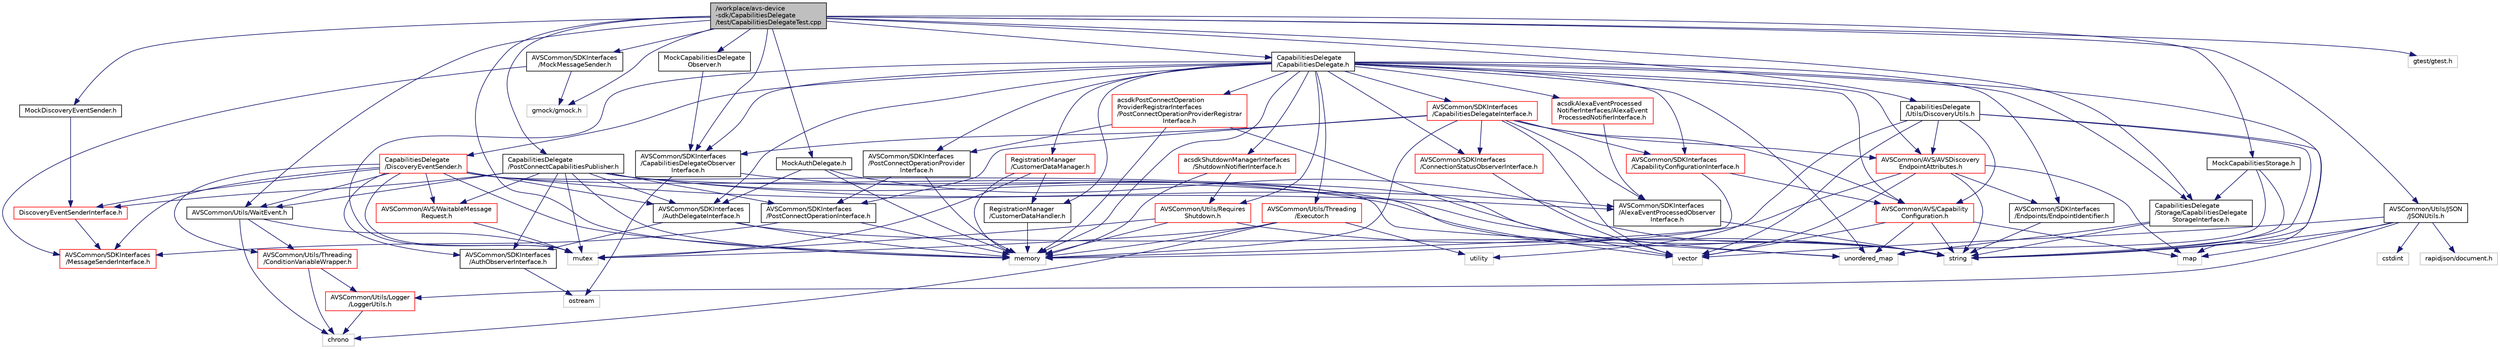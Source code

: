 digraph "/workplace/avs-device-sdk/CapabilitiesDelegate/test/CapabilitiesDelegateTest.cpp"
{
  edge [fontname="Helvetica",fontsize="10",labelfontname="Helvetica",labelfontsize="10"];
  node [fontname="Helvetica",fontsize="10",shape=record];
  Node0 [label="/workplace/avs-device\l-sdk/CapabilitiesDelegate\l/test/CapabilitiesDelegateTest.cpp",height=0.2,width=0.4,color="black", fillcolor="grey75", style="filled", fontcolor="black"];
  Node0 -> Node1 [color="midnightblue",fontsize="10",style="solid",fontname="Helvetica"];
  Node1 [label="memory",height=0.2,width=0.4,color="grey75", fillcolor="white", style="filled"];
  Node0 -> Node2 [color="midnightblue",fontsize="10",style="solid",fontname="Helvetica"];
  Node2 [label="gtest/gtest.h",height=0.2,width=0.4,color="grey75", fillcolor="white", style="filled"];
  Node0 -> Node3 [color="midnightblue",fontsize="10",style="solid",fontname="Helvetica"];
  Node3 [label="gmock/gmock.h",height=0.2,width=0.4,color="grey75", fillcolor="white", style="filled"];
  Node0 -> Node4 [color="midnightblue",fontsize="10",style="solid",fontname="Helvetica"];
  Node4 [label="AVSCommon/SDKInterfaces\l/CapabilitiesDelegateObserver\lInterface.h",height=0.2,width=0.4,color="black", fillcolor="white", style="filled",URL="$_capabilities_delegate_observer_interface_8h.html"];
  Node4 -> Node5 [color="midnightblue",fontsize="10",style="solid",fontname="Helvetica"];
  Node5 [label="ostream",height=0.2,width=0.4,color="grey75", fillcolor="white", style="filled"];
  Node4 -> Node6 [color="midnightblue",fontsize="10",style="solid",fontname="Helvetica"];
  Node6 [label="vector",height=0.2,width=0.4,color="grey75", fillcolor="white", style="filled"];
  Node0 -> Node7 [color="midnightblue",fontsize="10",style="solid",fontname="Helvetica"];
  Node7 [label="AVSCommon/SDKInterfaces\l/MockMessageSender.h",height=0.2,width=0.4,color="black", fillcolor="white", style="filled",URL="$_mock_message_sender_8h.html"];
  Node7 -> Node8 [color="midnightblue",fontsize="10",style="solid",fontname="Helvetica"];
  Node8 [label="AVSCommon/SDKInterfaces\l/MessageSenderInterface.h",height=0.2,width=0.4,color="red", fillcolor="white", style="filled",URL="$_message_sender_interface_8h.html"];
  Node7 -> Node3 [color="midnightblue",fontsize="10",style="solid",fontname="Helvetica"];
  Node0 -> Node21 [color="midnightblue",fontsize="10",style="solid",fontname="Helvetica"];
  Node21 [label="AVSCommon/Utils/JSON\l/JSONUtils.h",height=0.2,width=0.4,color="black", fillcolor="white", style="filled",URL="$_j_s_o_n_utils_8h.html"];
  Node21 -> Node22 [color="midnightblue",fontsize="10",style="solid",fontname="Helvetica"];
  Node22 [label="cstdint",height=0.2,width=0.4,color="grey75", fillcolor="white", style="filled"];
  Node21 -> Node23 [color="midnightblue",fontsize="10",style="solid",fontname="Helvetica"];
  Node23 [label="map",height=0.2,width=0.4,color="grey75", fillcolor="white", style="filled"];
  Node21 -> Node13 [color="midnightblue",fontsize="10",style="solid",fontname="Helvetica"];
  Node13 [label="string",height=0.2,width=0.4,color="grey75", fillcolor="white", style="filled"];
  Node21 -> Node6 [color="midnightblue",fontsize="10",style="solid",fontname="Helvetica"];
  Node21 -> Node24 [color="midnightblue",fontsize="10",style="solid",fontname="Helvetica"];
  Node24 [label="rapidjson/document.h",height=0.2,width=0.4,color="grey75", fillcolor="white", style="filled"];
  Node21 -> Node25 [color="midnightblue",fontsize="10",style="solid",fontname="Helvetica"];
  Node25 [label="AVSCommon/Utils/Logger\l/LoggerUtils.h",height=0.2,width=0.4,color="red", fillcolor="white", style="filled",URL="$_logger_utils_8h.html"];
  Node25 -> Node16 [color="midnightblue",fontsize="10",style="solid",fontname="Helvetica"];
  Node16 [label="chrono",height=0.2,width=0.4,color="grey75", fillcolor="white", style="filled"];
  Node0 -> Node39 [color="midnightblue",fontsize="10",style="solid",fontname="Helvetica"];
  Node39 [label="AVSCommon/Utils/WaitEvent.h",height=0.2,width=0.4,color="black", fillcolor="white", style="filled",URL="$_wait_event_8h.html"];
  Node39 -> Node16 [color="midnightblue",fontsize="10",style="solid",fontname="Helvetica"];
  Node39 -> Node12 [color="midnightblue",fontsize="10",style="solid",fontname="Helvetica"];
  Node12 [label="mutex",height=0.2,width=0.4,color="grey75", fillcolor="white", style="filled"];
  Node39 -> Node40 [color="midnightblue",fontsize="10",style="solid",fontname="Helvetica"];
  Node40 [label="AVSCommon/Utils/Threading\l/ConditionVariableWrapper.h",height=0.2,width=0.4,color="red", fillcolor="white", style="filled",URL="$_condition_variable_wrapper_8h.html"];
  Node40 -> Node16 [color="midnightblue",fontsize="10",style="solid",fontname="Helvetica"];
  Node40 -> Node25 [color="midnightblue",fontsize="10",style="solid",fontname="Helvetica"];
  Node0 -> Node55 [color="midnightblue",fontsize="10",style="solid",fontname="Helvetica"];
  Node55 [label="CapabilitiesDelegate\l/CapabilitiesDelegate.h",height=0.2,width=0.4,color="black", fillcolor="white", style="filled",URL="$_capabilities_delegate_8h.html"];
  Node55 -> Node44 [color="midnightblue",fontsize="10",style="solid",fontname="Helvetica"];
  Node44 [label="unordered_map",height=0.2,width=0.4,color="grey75", fillcolor="white", style="filled"];
  Node55 -> Node1 [color="midnightblue",fontsize="10",style="solid",fontname="Helvetica"];
  Node55 -> Node12 [color="midnightblue",fontsize="10",style="solid",fontname="Helvetica"];
  Node55 -> Node13 [color="midnightblue",fontsize="10",style="solid",fontname="Helvetica"];
  Node55 -> Node56 [color="midnightblue",fontsize="10",style="solid",fontname="Helvetica"];
  Node56 [label="CapabilitiesDelegate\l/DiscoveryEventSender.h",height=0.2,width=0.4,color="red", fillcolor="white", style="filled",URL="$_discovery_event_sender_8h.html"];
  Node56 -> Node1 [color="midnightblue",fontsize="10",style="solid",fontname="Helvetica"];
  Node56 -> Node12 [color="midnightblue",fontsize="10",style="solid",fontname="Helvetica"];
  Node56 -> Node13 [color="midnightblue",fontsize="10",style="solid",fontname="Helvetica"];
  Node56 -> Node44 [color="midnightblue",fontsize="10",style="solid",fontname="Helvetica"];
  Node56 -> Node57 [color="midnightblue",fontsize="10",style="solid",fontname="Helvetica"];
  Node57 [label="AVSCommon/AVS/WaitableMessage\lRequest.h",height=0.2,width=0.4,color="red", fillcolor="white", style="filled",URL="$_waitable_message_request_8h.html"];
  Node57 -> Node12 [color="midnightblue",fontsize="10",style="solid",fontname="Helvetica"];
  Node56 -> Node58 [color="midnightblue",fontsize="10",style="solid",fontname="Helvetica"];
  Node58 [label="AVSCommon/SDKInterfaces\l/AlexaEventProcessedObserver\lInterface.h",height=0.2,width=0.4,color="black", fillcolor="white", style="filled",URL="$_alexa_event_processed_observer_interface_8h.html"];
  Node58 -> Node13 [color="midnightblue",fontsize="10",style="solid",fontname="Helvetica"];
  Node56 -> Node59 [color="midnightblue",fontsize="10",style="solid",fontname="Helvetica"];
  Node59 [label="AVSCommon/SDKInterfaces\l/AuthDelegateInterface.h",height=0.2,width=0.4,color="black", fillcolor="white", style="filled",URL="$_auth_delegate_interface_8h.html"];
  Node59 -> Node1 [color="midnightblue",fontsize="10",style="solid",fontname="Helvetica"];
  Node59 -> Node13 [color="midnightblue",fontsize="10",style="solid",fontname="Helvetica"];
  Node59 -> Node60 [color="midnightblue",fontsize="10",style="solid",fontname="Helvetica"];
  Node60 [label="AVSCommon/SDKInterfaces\l/AuthObserverInterface.h",height=0.2,width=0.4,color="black", fillcolor="white", style="filled",URL="$_auth_observer_interface_8h.html"];
  Node60 -> Node5 [color="midnightblue",fontsize="10",style="solid",fontname="Helvetica"];
  Node56 -> Node60 [color="midnightblue",fontsize="10",style="solid",fontname="Helvetica"];
  Node56 -> Node8 [color="midnightblue",fontsize="10",style="solid",fontname="Helvetica"];
  Node56 -> Node40 [color="midnightblue",fontsize="10",style="solid",fontname="Helvetica"];
  Node56 -> Node39 [color="midnightblue",fontsize="10",style="solid",fontname="Helvetica"];
  Node56 -> Node61 [color="midnightblue",fontsize="10",style="solid",fontname="Helvetica"];
  Node61 [label="DiscoveryEventSenderInterface.h",height=0.2,width=0.4,color="red", fillcolor="white", style="filled",URL="$_discovery_event_sender_interface_8h.html"];
  Node61 -> Node8 [color="midnightblue",fontsize="10",style="solid",fontname="Helvetica"];
  Node55 -> Node63 [color="midnightblue",fontsize="10",style="solid",fontname="Helvetica"];
  Node63 [label="CapabilitiesDelegate\l/Storage/CapabilitiesDelegate\lStorageInterface.h",height=0.2,width=0.4,color="black", fillcolor="white", style="filled",URL="$_capabilities_delegate_storage_interface_8h.html"];
  Node63 -> Node13 [color="midnightblue",fontsize="10",style="solid",fontname="Helvetica"];
  Node63 -> Node44 [color="midnightblue",fontsize="10",style="solid",fontname="Helvetica"];
  Node55 -> Node64 [color="midnightblue",fontsize="10",style="solid",fontname="Helvetica"];
  Node64 [label="acsdkAlexaEventProcessed\lNotifierInterfaces/AlexaEvent\lProcessedNotifierInterface.h",height=0.2,width=0.4,color="red", fillcolor="white", style="filled",URL="$_alexa_event_processed_notifier_interface_8h.html"];
  Node64 -> Node58 [color="midnightblue",fontsize="10",style="solid",fontname="Helvetica"];
  Node55 -> Node66 [color="midnightblue",fontsize="10",style="solid",fontname="Helvetica"];
  Node66 [label="acsdkPostConnectOperation\lProviderRegistrarInterfaces\l/PostConnectOperationProviderRegistrar\lInterface.h",height=0.2,width=0.4,color="red", fillcolor="white", style="filled",URL="$_post_connect_operation_provider_registrar_interface_8h.html"];
  Node66 -> Node1 [color="midnightblue",fontsize="10",style="solid",fontname="Helvetica"];
  Node66 -> Node6 [color="midnightblue",fontsize="10",style="solid",fontname="Helvetica"];
  Node66 -> Node67 [color="midnightblue",fontsize="10",style="solid",fontname="Helvetica"];
  Node67 [label="AVSCommon/SDKInterfaces\l/PostConnectOperationProvider\lInterface.h",height=0.2,width=0.4,color="black", fillcolor="white", style="filled",URL="$_post_connect_operation_provider_interface_8h.html"];
  Node67 -> Node1 [color="midnightblue",fontsize="10",style="solid",fontname="Helvetica"];
  Node67 -> Node68 [color="midnightblue",fontsize="10",style="solid",fontname="Helvetica"];
  Node68 [label="AVSCommon/SDKInterfaces\l/PostConnectOperationInterface.h",height=0.2,width=0.4,color="black", fillcolor="white", style="filled",URL="$_post_connect_operation_interface_8h.html"];
  Node68 -> Node1 [color="midnightblue",fontsize="10",style="solid",fontname="Helvetica"];
  Node68 -> Node8 [color="midnightblue",fontsize="10",style="solid",fontname="Helvetica"];
  Node55 -> Node70 [color="midnightblue",fontsize="10",style="solid",fontname="Helvetica"];
  Node70 [label="acsdkShutdownManagerInterfaces\l/ShutdownNotifierInterface.h",height=0.2,width=0.4,color="red", fillcolor="white", style="filled",URL="$_shutdown_notifier_interface_8h.html"];
  Node70 -> Node1 [color="midnightblue",fontsize="10",style="solid",fontname="Helvetica"];
  Node70 -> Node71 [color="midnightblue",fontsize="10",style="solid",fontname="Helvetica"];
  Node71 [label="AVSCommon/Utils/Requires\lShutdown.h",height=0.2,width=0.4,color="red", fillcolor="white", style="filled",URL="$_requires_shutdown_8h.html"];
  Node71 -> Node1 [color="midnightblue",fontsize="10",style="solid",fontname="Helvetica"];
  Node71 -> Node12 [color="midnightblue",fontsize="10",style="solid",fontname="Helvetica"];
  Node71 -> Node13 [color="midnightblue",fontsize="10",style="solid",fontname="Helvetica"];
  Node55 -> Node72 [color="midnightblue",fontsize="10",style="solid",fontname="Helvetica"];
  Node72 [label="AVSCommon/AVS/AVSDiscovery\lEndpointAttributes.h",height=0.2,width=0.4,color="red", fillcolor="white", style="filled",URL="$_a_v_s_discovery_endpoint_attributes_8h.html"];
  Node72 -> Node23 [color="midnightblue",fontsize="10",style="solid",fontname="Helvetica"];
  Node72 -> Node1 [color="midnightblue",fontsize="10",style="solid",fontname="Helvetica"];
  Node72 -> Node13 [color="midnightblue",fontsize="10",style="solid",fontname="Helvetica"];
  Node72 -> Node6 [color="midnightblue",fontsize="10",style="solid",fontname="Helvetica"];
  Node72 -> Node73 [color="midnightblue",fontsize="10",style="solid",fontname="Helvetica"];
  Node73 [label="AVSCommon/SDKInterfaces\l/Endpoints/EndpointIdentifier.h",height=0.2,width=0.4,color="black", fillcolor="white", style="filled",URL="$_endpoint_identifier_8h.html"];
  Node73 -> Node13 [color="midnightblue",fontsize="10",style="solid",fontname="Helvetica"];
  Node55 -> Node74 [color="midnightblue",fontsize="10",style="solid",fontname="Helvetica"];
  Node74 [label="AVSCommon/AVS/Capability\lConfiguration.h",height=0.2,width=0.4,color="red", fillcolor="white", style="filled",URL="$_capability_configuration_8h.html"];
  Node74 -> Node23 [color="midnightblue",fontsize="10",style="solid",fontname="Helvetica"];
  Node74 -> Node13 [color="midnightblue",fontsize="10",style="solid",fontname="Helvetica"];
  Node74 -> Node44 [color="midnightblue",fontsize="10",style="solid",fontname="Helvetica"];
  Node74 -> Node6 [color="midnightblue",fontsize="10",style="solid",fontname="Helvetica"];
  Node55 -> Node59 [color="midnightblue",fontsize="10",style="solid",fontname="Helvetica"];
  Node55 -> Node75 [color="midnightblue",fontsize="10",style="solid",fontname="Helvetica"];
  Node75 [label="AVSCommon/SDKInterfaces\l/CapabilityConfigurationInterface.h",height=0.2,width=0.4,color="red", fillcolor="white", style="filled",URL="$_capability_configuration_interface_8h.html"];
  Node75 -> Node1 [color="midnightblue",fontsize="10",style="solid",fontname="Helvetica"];
  Node75 -> Node74 [color="midnightblue",fontsize="10",style="solid",fontname="Helvetica"];
  Node55 -> Node76 [color="midnightblue",fontsize="10",style="solid",fontname="Helvetica"];
  Node76 [label="AVSCommon/SDKInterfaces\l/CapabilitiesDelegateInterface.h",height=0.2,width=0.4,color="red", fillcolor="white", style="filled",URL="$_capabilities_delegate_interface_8h.html"];
  Node76 -> Node1 [color="midnightblue",fontsize="10",style="solid",fontname="Helvetica"];
  Node76 -> Node6 [color="midnightblue",fontsize="10",style="solid",fontname="Helvetica"];
  Node76 -> Node72 [color="midnightblue",fontsize="10",style="solid",fontname="Helvetica"];
  Node76 -> Node74 [color="midnightblue",fontsize="10",style="solid",fontname="Helvetica"];
  Node76 -> Node58 [color="midnightblue",fontsize="10",style="solid",fontname="Helvetica"];
  Node76 -> Node75 [color="midnightblue",fontsize="10",style="solid",fontname="Helvetica"];
  Node76 -> Node4 [color="midnightblue",fontsize="10",style="solid",fontname="Helvetica"];
  Node76 -> Node78 [color="midnightblue",fontsize="10",style="solid",fontname="Helvetica"];
  Node78 [label="AVSCommon/SDKInterfaces\l/ConnectionStatusObserverInterface.h",height=0.2,width=0.4,color="red", fillcolor="white", style="filled",URL="$_connection_status_observer_interface_8h.html"];
  Node78 -> Node6 [color="midnightblue",fontsize="10",style="solid",fontname="Helvetica"];
  Node76 -> Node68 [color="midnightblue",fontsize="10",style="solid",fontname="Helvetica"];
  Node55 -> Node4 [color="midnightblue",fontsize="10",style="solid",fontname="Helvetica"];
  Node55 -> Node78 [color="midnightblue",fontsize="10",style="solid",fontname="Helvetica"];
  Node55 -> Node73 [color="midnightblue",fontsize="10",style="solid",fontname="Helvetica"];
  Node55 -> Node67 [color="midnightblue",fontsize="10",style="solid",fontname="Helvetica"];
  Node55 -> Node71 [color="midnightblue",fontsize="10",style="solid",fontname="Helvetica"];
  Node55 -> Node79 [color="midnightblue",fontsize="10",style="solid",fontname="Helvetica"];
  Node79 [label="AVSCommon/Utils/Threading\l/Executor.h",height=0.2,width=0.4,color="red", fillcolor="white", style="filled",URL="$_executor_8h.html"];
  Node79 -> Node16 [color="midnightblue",fontsize="10",style="solid",fontname="Helvetica"];
  Node79 -> Node1 [color="midnightblue",fontsize="10",style="solid",fontname="Helvetica"];
  Node79 -> Node12 [color="midnightblue",fontsize="10",style="solid",fontname="Helvetica"];
  Node79 -> Node47 [color="midnightblue",fontsize="10",style="solid",fontname="Helvetica"];
  Node47 [label="utility",height=0.2,width=0.4,color="grey75", fillcolor="white", style="filled"];
  Node55 -> Node85 [color="midnightblue",fontsize="10",style="solid",fontname="Helvetica"];
  Node85 [label="RegistrationManager\l/CustomerDataHandler.h",height=0.2,width=0.4,color="black", fillcolor="white", style="filled",URL="$_customer_data_handler_8h.html"];
  Node85 -> Node1 [color="midnightblue",fontsize="10",style="solid",fontname="Helvetica"];
  Node55 -> Node86 [color="midnightblue",fontsize="10",style="solid",fontname="Helvetica"];
  Node86 [label="RegistrationManager\l/CustomerDataManager.h",height=0.2,width=0.4,color="red", fillcolor="white", style="filled",URL="$_customer_data_manager_8h.html"];
  Node86 -> Node1 [color="midnightblue",fontsize="10",style="solid",fontname="Helvetica"];
  Node86 -> Node12 [color="midnightblue",fontsize="10",style="solid",fontname="Helvetica"];
  Node86 -> Node85 [color="midnightblue",fontsize="10",style="solid",fontname="Helvetica"];
  Node0 -> Node87 [color="midnightblue",fontsize="10",style="solid",fontname="Helvetica"];
  Node87 [label="CapabilitiesDelegate\l/PostConnectCapabilitiesPublisher.h",height=0.2,width=0.4,color="black", fillcolor="white", style="filled",URL="$_post_connect_capabilities_publisher_8h.html"];
  Node87 -> Node1 [color="midnightblue",fontsize="10",style="solid",fontname="Helvetica"];
  Node87 -> Node12 [color="midnightblue",fontsize="10",style="solid",fontname="Helvetica"];
  Node87 -> Node13 [color="midnightblue",fontsize="10",style="solid",fontname="Helvetica"];
  Node87 -> Node44 [color="midnightblue",fontsize="10",style="solid",fontname="Helvetica"];
  Node87 -> Node57 [color="midnightblue",fontsize="10",style="solid",fontname="Helvetica"];
  Node87 -> Node58 [color="midnightblue",fontsize="10",style="solid",fontname="Helvetica"];
  Node87 -> Node59 [color="midnightblue",fontsize="10",style="solid",fontname="Helvetica"];
  Node87 -> Node60 [color="midnightblue",fontsize="10",style="solid",fontname="Helvetica"];
  Node87 -> Node68 [color="midnightblue",fontsize="10",style="solid",fontname="Helvetica"];
  Node87 -> Node39 [color="midnightblue",fontsize="10",style="solid",fontname="Helvetica"];
  Node87 -> Node61 [color="midnightblue",fontsize="10",style="solid",fontname="Helvetica"];
  Node0 -> Node63 [color="midnightblue",fontsize="10",style="solid",fontname="Helvetica"];
  Node0 -> Node88 [color="midnightblue",fontsize="10",style="solid",fontname="Helvetica"];
  Node88 [label="CapabilitiesDelegate\l/Utils/DiscoveryUtils.h",height=0.2,width=0.4,color="black", fillcolor="white", style="filled",URL="$_discovery_utils_8h.html"];
  Node88 -> Node23 [color="midnightblue",fontsize="10",style="solid",fontname="Helvetica"];
  Node88 -> Node47 [color="midnightblue",fontsize="10",style="solid",fontname="Helvetica"];
  Node88 -> Node13 [color="midnightblue",fontsize="10",style="solid",fontname="Helvetica"];
  Node88 -> Node6 [color="midnightblue",fontsize="10",style="solid",fontname="Helvetica"];
  Node88 -> Node72 [color="midnightblue",fontsize="10",style="solid",fontname="Helvetica"];
  Node88 -> Node74 [color="midnightblue",fontsize="10",style="solid",fontname="Helvetica"];
  Node0 -> Node89 [color="midnightblue",fontsize="10",style="solid",fontname="Helvetica"];
  Node89 [label="MockAuthDelegate.h",height=0.2,width=0.4,color="black", fillcolor="white", style="filled",URL="$_capabilities_delegate_2test_2_mock_auth_delegate_8h.html"];
  Node89 -> Node1 [color="midnightblue",fontsize="10",style="solid",fontname="Helvetica"];
  Node89 -> Node13 [color="midnightblue",fontsize="10",style="solid",fontname="Helvetica"];
  Node89 -> Node59 [color="midnightblue",fontsize="10",style="solid",fontname="Helvetica"];
  Node0 -> Node90 [color="midnightblue",fontsize="10",style="solid",fontname="Helvetica"];
  Node90 [label="MockCapabilitiesDelegate\lObserver.h",height=0.2,width=0.4,color="black", fillcolor="white", style="filled",URL="$_mock_capabilities_delegate_observer_8h.html"];
  Node90 -> Node4 [color="midnightblue",fontsize="10",style="solid",fontname="Helvetica"];
  Node0 -> Node91 [color="midnightblue",fontsize="10",style="solid",fontname="Helvetica"];
  Node91 [label="MockCapabilitiesStorage.h",height=0.2,width=0.4,color="black", fillcolor="white", style="filled",URL="$_mock_capabilities_storage_8h.html"];
  Node91 -> Node13 [color="midnightblue",fontsize="10",style="solid",fontname="Helvetica"];
  Node91 -> Node44 [color="midnightblue",fontsize="10",style="solid",fontname="Helvetica"];
  Node91 -> Node63 [color="midnightblue",fontsize="10",style="solid",fontname="Helvetica"];
  Node0 -> Node92 [color="midnightblue",fontsize="10",style="solid",fontname="Helvetica"];
  Node92 [label="MockDiscoveryEventSender.h",height=0.2,width=0.4,color="black", fillcolor="white", style="filled",URL="$_mock_discovery_event_sender_8h.html"];
  Node92 -> Node61 [color="midnightblue",fontsize="10",style="solid",fontname="Helvetica"];
}
